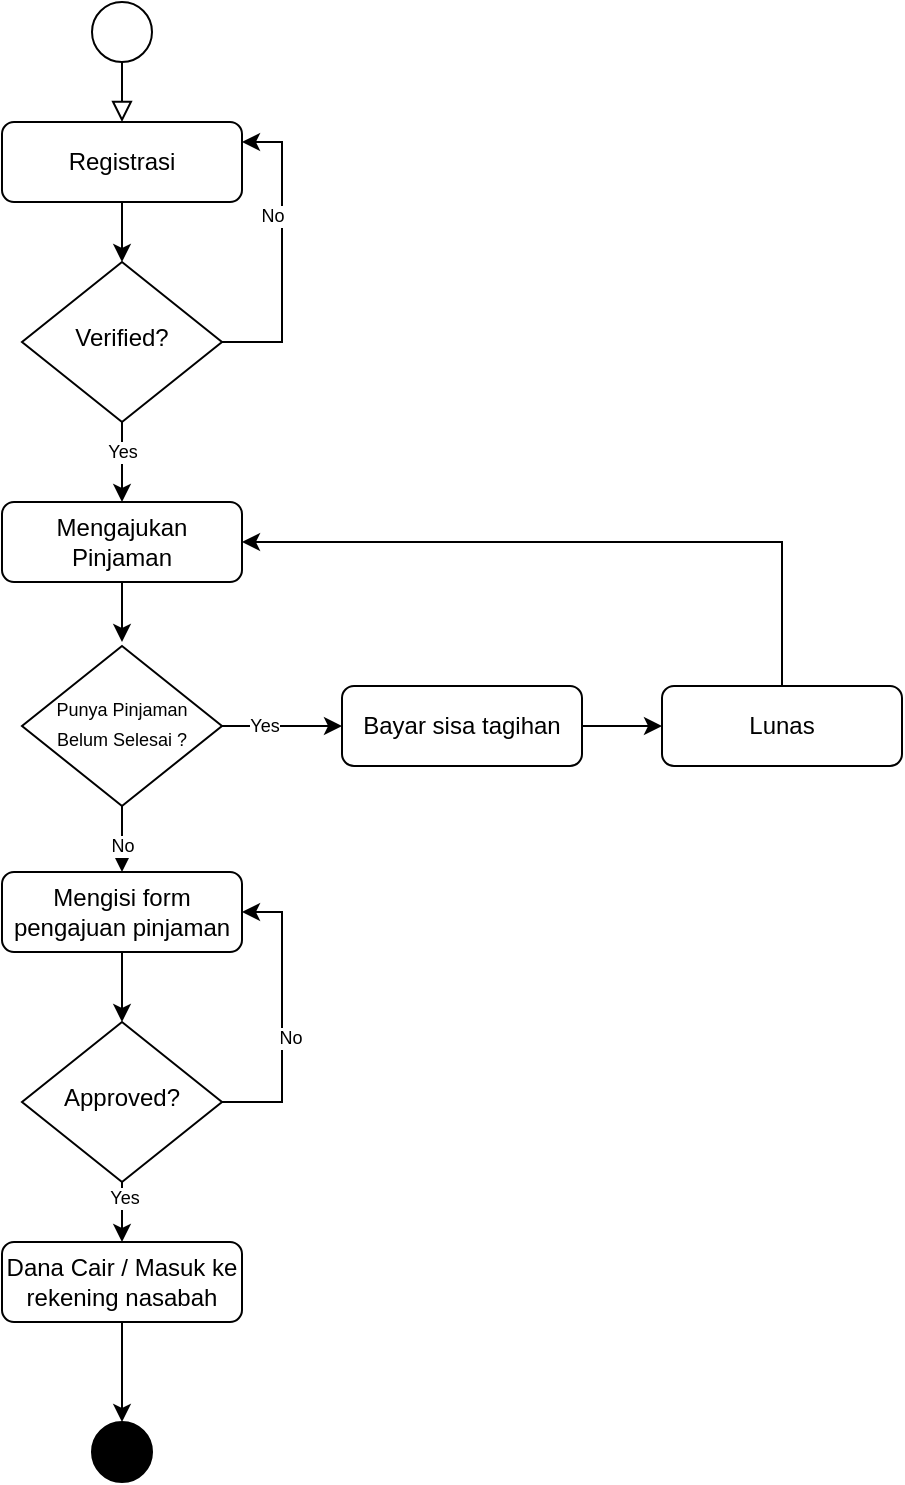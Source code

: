 <mxfile version="20.4.0" type="github">
  <diagram id="C5RBs43oDa-KdzZeNtuy" name="Page-1">
    <mxGraphModel dx="1955" dy="1070" grid="1" gridSize="10" guides="1" tooltips="1" connect="1" arrows="1" fold="1" page="1" pageScale="1" pageWidth="827" pageHeight="1169" math="0" shadow="0">
      <root>
        <mxCell id="WIyWlLk6GJQsqaUBKTNV-0" />
        <mxCell id="WIyWlLk6GJQsqaUBKTNV-1" parent="WIyWlLk6GJQsqaUBKTNV-0" />
        <mxCell id="WIyWlLk6GJQsqaUBKTNV-2" value="" style="rounded=0;html=1;jettySize=auto;orthogonalLoop=1;fontSize=11;endArrow=block;endFill=0;endSize=8;strokeWidth=1;shadow=0;labelBackgroundColor=none;edgeStyle=orthogonalEdgeStyle;" parent="WIyWlLk6GJQsqaUBKTNV-1" edge="1">
          <mxGeometry relative="1" as="geometry">
            <mxPoint x="220" y="120" as="sourcePoint" />
            <mxPoint x="220" y="170" as="targetPoint" />
          </mxGeometry>
        </mxCell>
        <mxCell id="NYKeawZ6tAEEQo3LbWEq-6" value="" style="edgeStyle=orthogonalEdgeStyle;rounded=0;orthogonalLoop=1;jettySize=auto;html=1;" edge="1" parent="WIyWlLk6GJQsqaUBKTNV-1" source="WIyWlLk6GJQsqaUBKTNV-7" target="NYKeawZ6tAEEQo3LbWEq-4">
          <mxGeometry relative="1" as="geometry" />
        </mxCell>
        <mxCell id="WIyWlLk6GJQsqaUBKTNV-7" value="Registrasi" style="rounded=1;whiteSpace=wrap;html=1;fontSize=12;glass=0;strokeWidth=1;shadow=0;" parent="WIyWlLk6GJQsqaUBKTNV-1" vertex="1">
          <mxGeometry x="160" y="170" width="120" height="40" as="geometry" />
        </mxCell>
        <mxCell id="NYKeawZ6tAEEQo3LbWEq-0" value="" style="ellipse;whiteSpace=wrap;html=1;aspect=fixed;" vertex="1" parent="WIyWlLk6GJQsqaUBKTNV-1">
          <mxGeometry x="205" y="110" width="30" height="30" as="geometry" />
        </mxCell>
        <mxCell id="NYKeawZ6tAEEQo3LbWEq-7" style="edgeStyle=orthogonalEdgeStyle;rounded=0;orthogonalLoop=1;jettySize=auto;html=1;entryX=1;entryY=0.25;entryDx=0;entryDy=0;exitX=1;exitY=0.5;exitDx=0;exitDy=0;" edge="1" parent="WIyWlLk6GJQsqaUBKTNV-1" source="NYKeawZ6tAEEQo3LbWEq-4" target="WIyWlLk6GJQsqaUBKTNV-7">
          <mxGeometry relative="1" as="geometry">
            <Array as="points">
              <mxPoint x="300" y="280" />
              <mxPoint x="300" y="180" />
            </Array>
          </mxGeometry>
        </mxCell>
        <mxCell id="NYKeawZ6tAEEQo3LbWEq-10" value="No" style="edgeLabel;html=1;align=center;verticalAlign=middle;resizable=0;points=[];fontSize=9;" vertex="1" connectable="0" parent="NYKeawZ6tAEEQo3LbWEq-7">
          <mxGeometry x="0.249" y="5" relative="1" as="geometry">
            <mxPoint as="offset" />
          </mxGeometry>
        </mxCell>
        <mxCell id="NYKeawZ6tAEEQo3LbWEq-9" style="edgeStyle=orthogonalEdgeStyle;rounded=0;orthogonalLoop=1;jettySize=auto;html=1;fontSize=9;entryX=0.5;entryY=0;entryDx=0;entryDy=0;" edge="1" parent="WIyWlLk6GJQsqaUBKTNV-1" source="NYKeawZ6tAEEQo3LbWEq-4" target="NYKeawZ6tAEEQo3LbWEq-19">
          <mxGeometry relative="1" as="geometry">
            <mxPoint x="220" y="357" as="targetPoint" />
            <Array as="points" />
          </mxGeometry>
        </mxCell>
        <mxCell id="NYKeawZ6tAEEQo3LbWEq-11" value="Yes" style="edgeLabel;html=1;align=center;verticalAlign=middle;resizable=0;points=[];fontSize=9;" vertex="1" connectable="0" parent="NYKeawZ6tAEEQo3LbWEq-9">
          <mxGeometry x="-0.244" relative="1" as="geometry">
            <mxPoint as="offset" />
          </mxGeometry>
        </mxCell>
        <mxCell id="NYKeawZ6tAEEQo3LbWEq-4" value="Verified?" style="rhombus;whiteSpace=wrap;html=1;shadow=0;fontFamily=Helvetica;fontSize=12;align=center;strokeWidth=1;spacing=6;spacingTop=-4;" vertex="1" parent="WIyWlLk6GJQsqaUBKTNV-1">
          <mxGeometry x="170" y="240" width="100" height="80" as="geometry" />
        </mxCell>
        <mxCell id="NYKeawZ6tAEEQo3LbWEq-21" value="" style="edgeStyle=orthogonalEdgeStyle;rounded=0;orthogonalLoop=1;jettySize=auto;html=1;fontSize=9;" edge="1" parent="WIyWlLk6GJQsqaUBKTNV-1" source="NYKeawZ6tAEEQo3LbWEq-19">
          <mxGeometry relative="1" as="geometry">
            <mxPoint x="220" y="430" as="targetPoint" />
          </mxGeometry>
        </mxCell>
        <mxCell id="NYKeawZ6tAEEQo3LbWEq-19" value="Mengajukan Pinjaman" style="rounded=1;whiteSpace=wrap;html=1;fontSize=12;glass=0;strokeWidth=1;shadow=0;" vertex="1" parent="WIyWlLk6GJQsqaUBKTNV-1">
          <mxGeometry x="160" y="360" width="120" height="40" as="geometry" />
        </mxCell>
        <mxCell id="NYKeawZ6tAEEQo3LbWEq-22" value="" style="edgeStyle=orthogonalEdgeStyle;rounded=0;orthogonalLoop=1;jettySize=auto;html=1;fontSize=9;" edge="1" parent="WIyWlLk6GJQsqaUBKTNV-1" source="NYKeawZ6tAEEQo3LbWEq-23">
          <mxGeometry relative="1" as="geometry">
            <mxPoint x="220" y="545" as="targetPoint" />
          </mxGeometry>
        </mxCell>
        <mxCell id="NYKeawZ6tAEEQo3LbWEq-31" value="No" style="edgeLabel;html=1;align=center;verticalAlign=middle;resizable=0;points=[];fontSize=9;" vertex="1" connectable="0" parent="NYKeawZ6tAEEQo3LbWEq-22">
          <mxGeometry x="0.161" relative="1" as="geometry">
            <mxPoint as="offset" />
          </mxGeometry>
        </mxCell>
        <mxCell id="NYKeawZ6tAEEQo3LbWEq-27" value="" style="edgeStyle=orthogonalEdgeStyle;rounded=0;orthogonalLoop=1;jettySize=auto;html=1;fontSize=9;" edge="1" parent="WIyWlLk6GJQsqaUBKTNV-1" source="NYKeawZ6tAEEQo3LbWEq-23" target="NYKeawZ6tAEEQo3LbWEq-26">
          <mxGeometry relative="1" as="geometry" />
        </mxCell>
        <mxCell id="NYKeawZ6tAEEQo3LbWEq-28" value="Yes" style="edgeLabel;html=1;align=center;verticalAlign=middle;resizable=0;points=[];fontSize=9;" vertex="1" connectable="0" parent="NYKeawZ6tAEEQo3LbWEq-27">
          <mxGeometry x="-0.295" relative="1" as="geometry">
            <mxPoint as="offset" />
          </mxGeometry>
        </mxCell>
        <mxCell id="NYKeawZ6tAEEQo3LbWEq-23" value="&lt;font style=&quot;font-size: 9px;&quot;&gt;Punya Pinjaman Belum Selesai ?&lt;/font&gt;" style="rhombus;whiteSpace=wrap;html=1;shadow=0;fontFamily=Helvetica;fontSize=12;align=center;strokeWidth=1;spacing=6;spacingTop=-4;" vertex="1" parent="WIyWlLk6GJQsqaUBKTNV-1">
          <mxGeometry x="170" y="432" width="100" height="80" as="geometry" />
        </mxCell>
        <mxCell id="NYKeawZ6tAEEQo3LbWEq-33" value="" style="edgeStyle=orthogonalEdgeStyle;rounded=0;orthogonalLoop=1;jettySize=auto;html=1;fontSize=9;" edge="1" parent="WIyWlLk6GJQsqaUBKTNV-1" source="NYKeawZ6tAEEQo3LbWEq-25" target="NYKeawZ6tAEEQo3LbWEq-32">
          <mxGeometry relative="1" as="geometry" />
        </mxCell>
        <mxCell id="NYKeawZ6tAEEQo3LbWEq-25" value="Mengisi form pengajuan pinjaman" style="rounded=1;whiteSpace=wrap;html=1;fontSize=12;glass=0;strokeWidth=1;shadow=0;" vertex="1" parent="WIyWlLk6GJQsqaUBKTNV-1">
          <mxGeometry x="160" y="545" width="120" height="40" as="geometry" />
        </mxCell>
        <mxCell id="NYKeawZ6tAEEQo3LbWEq-37" value="" style="edgeStyle=orthogonalEdgeStyle;rounded=0;orthogonalLoop=1;jettySize=auto;html=1;fontSize=9;" edge="1" parent="WIyWlLk6GJQsqaUBKTNV-1" source="NYKeawZ6tAEEQo3LbWEq-26" target="NYKeawZ6tAEEQo3LbWEq-36">
          <mxGeometry relative="1" as="geometry" />
        </mxCell>
        <mxCell id="NYKeawZ6tAEEQo3LbWEq-26" value="Bayar sisa tagihan" style="rounded=1;whiteSpace=wrap;html=1;fontSize=12;glass=0;strokeWidth=1;shadow=0;" vertex="1" parent="WIyWlLk6GJQsqaUBKTNV-1">
          <mxGeometry x="330" y="452" width="120" height="40" as="geometry" />
        </mxCell>
        <mxCell id="NYKeawZ6tAEEQo3LbWEq-35" value="" style="edgeStyle=orthogonalEdgeStyle;rounded=0;orthogonalLoop=1;jettySize=auto;html=1;fontSize=9;" edge="1" parent="WIyWlLk6GJQsqaUBKTNV-1" source="NYKeawZ6tAEEQo3LbWEq-32" target="NYKeawZ6tAEEQo3LbWEq-34">
          <mxGeometry relative="1" as="geometry" />
        </mxCell>
        <mxCell id="NYKeawZ6tAEEQo3LbWEq-42" value="Yes" style="edgeLabel;html=1;align=center;verticalAlign=middle;resizable=0;points=[];fontSize=9;" vertex="1" connectable="0" parent="NYKeawZ6tAEEQo3LbWEq-35">
          <mxGeometry x="-0.696" y="1" relative="1" as="geometry">
            <mxPoint as="offset" />
          </mxGeometry>
        </mxCell>
        <mxCell id="NYKeawZ6tAEEQo3LbWEq-40" style="edgeStyle=orthogonalEdgeStyle;rounded=0;orthogonalLoop=1;jettySize=auto;html=1;entryX=1;entryY=0.5;entryDx=0;entryDy=0;fontSize=9;exitX=1;exitY=0.5;exitDx=0;exitDy=0;" edge="1" parent="WIyWlLk6GJQsqaUBKTNV-1" source="NYKeawZ6tAEEQo3LbWEq-32" target="NYKeawZ6tAEEQo3LbWEq-25">
          <mxGeometry relative="1" as="geometry">
            <Array as="points">
              <mxPoint x="300" y="660" />
              <mxPoint x="300" y="565" />
            </Array>
          </mxGeometry>
        </mxCell>
        <mxCell id="NYKeawZ6tAEEQo3LbWEq-41" value="No" style="edgeLabel;html=1;align=center;verticalAlign=middle;resizable=0;points=[];fontSize=9;" vertex="1" connectable="0" parent="NYKeawZ6tAEEQo3LbWEq-40">
          <mxGeometry x="-0.129" y="-4" relative="1" as="geometry">
            <mxPoint y="1" as="offset" />
          </mxGeometry>
        </mxCell>
        <mxCell id="NYKeawZ6tAEEQo3LbWEq-32" value="Approved?" style="rhombus;whiteSpace=wrap;html=1;shadow=0;fontFamily=Helvetica;fontSize=12;align=center;strokeWidth=1;spacing=6;spacingTop=-4;" vertex="1" parent="WIyWlLk6GJQsqaUBKTNV-1">
          <mxGeometry x="170" y="620" width="100" height="80" as="geometry" />
        </mxCell>
        <mxCell id="NYKeawZ6tAEEQo3LbWEq-44" value="" style="edgeStyle=orthogonalEdgeStyle;rounded=0;orthogonalLoop=1;jettySize=auto;html=1;fontSize=9;" edge="1" parent="WIyWlLk6GJQsqaUBKTNV-1" source="NYKeawZ6tAEEQo3LbWEq-34" target="NYKeawZ6tAEEQo3LbWEq-43">
          <mxGeometry relative="1" as="geometry" />
        </mxCell>
        <mxCell id="NYKeawZ6tAEEQo3LbWEq-34" value="Dana Cair / Masuk ke rekening nasabah" style="rounded=1;whiteSpace=wrap;html=1;fontSize=12;glass=0;strokeWidth=1;shadow=0;" vertex="1" parent="WIyWlLk6GJQsqaUBKTNV-1">
          <mxGeometry x="160" y="730" width="120" height="40" as="geometry" />
        </mxCell>
        <mxCell id="NYKeawZ6tAEEQo3LbWEq-38" style="edgeStyle=orthogonalEdgeStyle;rounded=0;orthogonalLoop=1;jettySize=auto;html=1;entryX=1;entryY=0.5;entryDx=0;entryDy=0;fontSize=9;" edge="1" parent="WIyWlLk6GJQsqaUBKTNV-1" source="NYKeawZ6tAEEQo3LbWEq-36" target="NYKeawZ6tAEEQo3LbWEq-19">
          <mxGeometry relative="1" as="geometry">
            <Array as="points">
              <mxPoint x="550" y="380" />
            </Array>
          </mxGeometry>
        </mxCell>
        <mxCell id="NYKeawZ6tAEEQo3LbWEq-36" value="Lunas" style="rounded=1;whiteSpace=wrap;html=1;fontSize=12;glass=0;strokeWidth=1;shadow=0;" vertex="1" parent="WIyWlLk6GJQsqaUBKTNV-1">
          <mxGeometry x="490" y="452" width="120" height="40" as="geometry" />
        </mxCell>
        <mxCell id="NYKeawZ6tAEEQo3LbWEq-43" value="" style="ellipse;whiteSpace=wrap;html=1;aspect=fixed;fillColor=#000000;" vertex="1" parent="WIyWlLk6GJQsqaUBKTNV-1">
          <mxGeometry x="205" y="820" width="30" height="30" as="geometry" />
        </mxCell>
      </root>
    </mxGraphModel>
  </diagram>
</mxfile>
